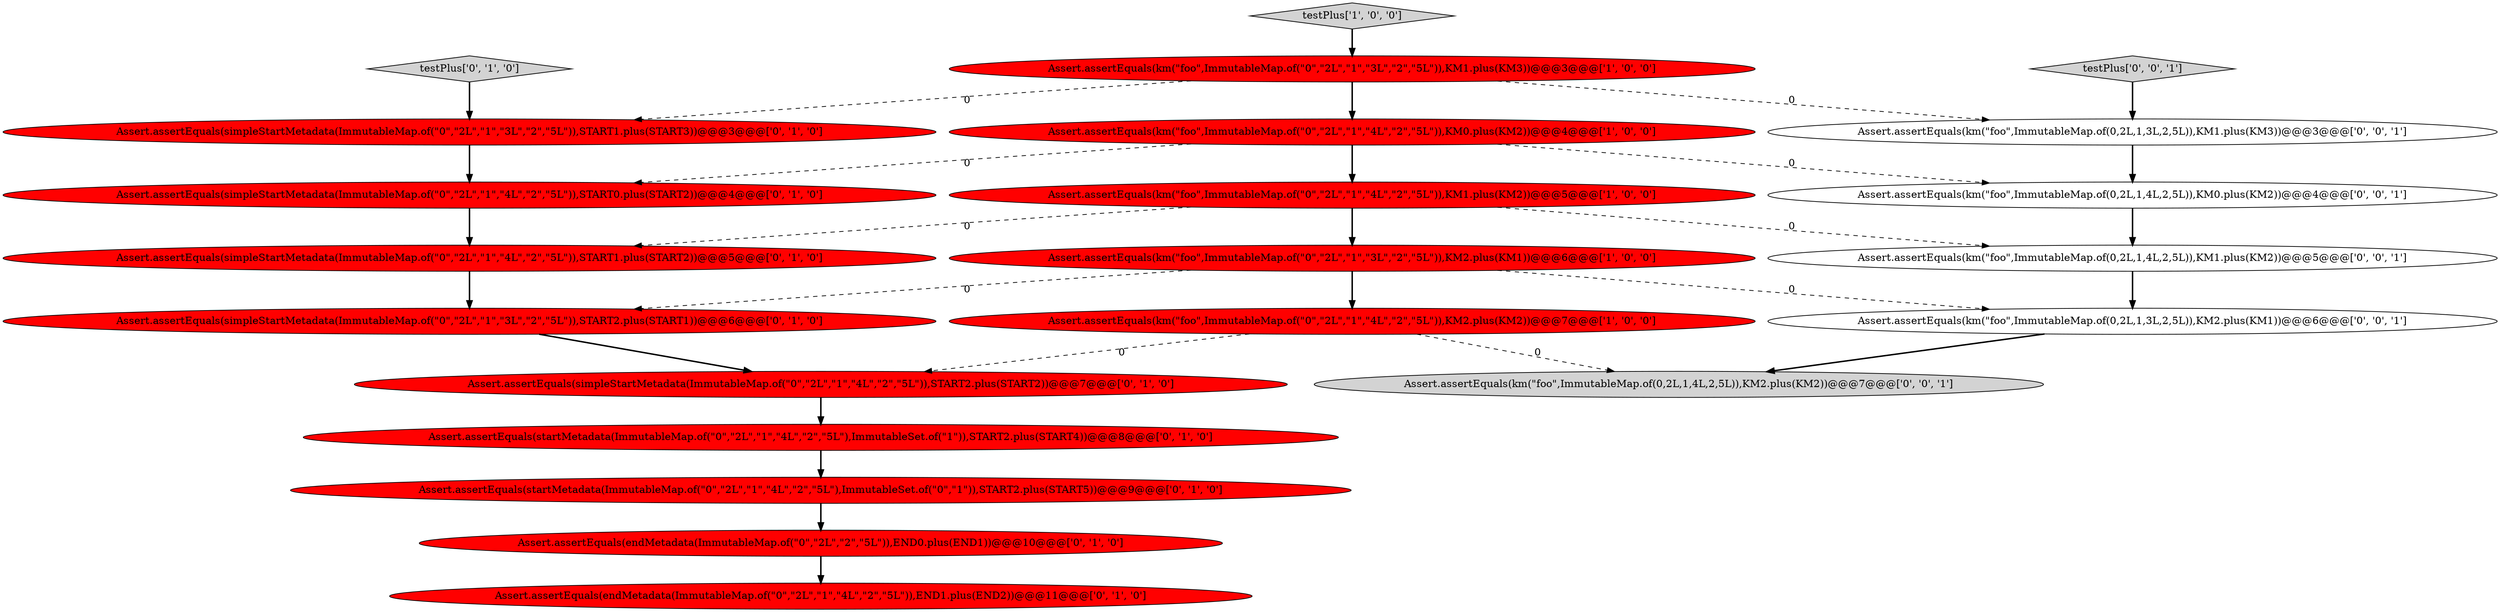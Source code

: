 digraph {
6 [style = filled, label = "Assert.assertEquals(simpleStartMetadata(ImmutableMap.of(\"0\",\"2L\",\"1\",\"3L\",\"2\",\"5L\")),START2.plus(START1))@@@6@@@['0', '1', '0']", fillcolor = red, shape = ellipse image = "AAA1AAABBB2BBB"];
12 [style = filled, label = "Assert.assertEquals(simpleStartMetadata(ImmutableMap.of(\"0\",\"2L\",\"1\",\"3L\",\"2\",\"5L\")),START1.plus(START3))@@@3@@@['0', '1', '0']", fillcolor = red, shape = ellipse image = "AAA1AAABBB2BBB"];
8 [style = filled, label = "testPlus['0', '1', '0']", fillcolor = lightgray, shape = diamond image = "AAA0AAABBB2BBB"];
7 [style = filled, label = "Assert.assertEquals(simpleStartMetadata(ImmutableMap.of(\"0\",\"2L\",\"1\",\"4L\",\"2\",\"5L\")),START2.plus(START2))@@@7@@@['0', '1', '0']", fillcolor = red, shape = ellipse image = "AAA1AAABBB2BBB"];
20 [style = filled, label = "Assert.assertEquals(km(\"foo\",ImmutableMap.of(0,2L,1,4L,2,5L)),KM1.plus(KM2))@@@5@@@['0', '0', '1']", fillcolor = white, shape = ellipse image = "AAA0AAABBB3BBB"];
16 [style = filled, label = "testPlus['0', '0', '1']", fillcolor = lightgray, shape = diamond image = "AAA0AAABBB3BBB"];
9 [style = filled, label = "Assert.assertEquals(endMetadata(ImmutableMap.of(\"0\",\"2L\",\"2\",\"5L\")),END0.plus(END1))@@@10@@@['0', '1', '0']", fillcolor = red, shape = ellipse image = "AAA1AAABBB2BBB"];
5 [style = filled, label = "testPlus['1', '0', '0']", fillcolor = lightgray, shape = diamond image = "AAA0AAABBB1BBB"];
2 [style = filled, label = "Assert.assertEquals(km(\"foo\",ImmutableMap.of(\"0\",\"2L\",\"1\",\"4L\",\"2\",\"5L\")),KM0.plus(KM2))@@@4@@@['1', '0', '0']", fillcolor = red, shape = ellipse image = "AAA1AAABBB1BBB"];
4 [style = filled, label = "Assert.assertEquals(km(\"foo\",ImmutableMap.of(\"0\",\"2L\",\"1\",\"4L\",\"2\",\"5L\")),KM1.plus(KM2))@@@5@@@['1', '0', '0']", fillcolor = red, shape = ellipse image = "AAA1AAABBB1BBB"];
19 [style = filled, label = "Assert.assertEquals(km(\"foo\",ImmutableMap.of(0,2L,1,4L,2,5L)),KM2.plus(KM2))@@@7@@@['0', '0', '1']", fillcolor = lightgray, shape = ellipse image = "AAA0AAABBB3BBB"];
14 [style = filled, label = "Assert.assertEquals(simpleStartMetadata(ImmutableMap.of(\"0\",\"2L\",\"1\",\"4L\",\"2\",\"5L\")),START1.plus(START2))@@@5@@@['0', '1', '0']", fillcolor = red, shape = ellipse image = "AAA1AAABBB2BBB"];
0 [style = filled, label = "Assert.assertEquals(km(\"foo\",ImmutableMap.of(\"0\",\"2L\",\"1\",\"3L\",\"2\",\"5L\")),KM2.plus(KM1))@@@6@@@['1', '0', '0']", fillcolor = red, shape = ellipse image = "AAA1AAABBB1BBB"];
10 [style = filled, label = "Assert.assertEquals(endMetadata(ImmutableMap.of(\"0\",\"2L\",\"1\",\"4L\",\"2\",\"5L\")),END1.plus(END2))@@@11@@@['0', '1', '0']", fillcolor = red, shape = ellipse image = "AAA1AAABBB2BBB"];
18 [style = filled, label = "Assert.assertEquals(km(\"foo\",ImmutableMap.of(0,2L,1,4L,2,5L)),KM0.plus(KM2))@@@4@@@['0', '0', '1']", fillcolor = white, shape = ellipse image = "AAA0AAABBB3BBB"];
17 [style = filled, label = "Assert.assertEquals(km(\"foo\",ImmutableMap.of(0,2L,1,3L,2,5L)),KM2.plus(KM1))@@@6@@@['0', '0', '1']", fillcolor = white, shape = ellipse image = "AAA0AAABBB3BBB"];
3 [style = filled, label = "Assert.assertEquals(km(\"foo\",ImmutableMap.of(\"0\",\"2L\",\"1\",\"3L\",\"2\",\"5L\")),KM1.plus(KM3))@@@3@@@['1', '0', '0']", fillcolor = red, shape = ellipse image = "AAA1AAABBB1BBB"];
1 [style = filled, label = "Assert.assertEquals(km(\"foo\",ImmutableMap.of(\"0\",\"2L\",\"1\",\"4L\",\"2\",\"5L\")),KM2.plus(KM2))@@@7@@@['1', '0', '0']", fillcolor = red, shape = ellipse image = "AAA1AAABBB1BBB"];
13 [style = filled, label = "Assert.assertEquals(startMetadata(ImmutableMap.of(\"0\",\"2L\",\"1\",\"4L\",\"2\",\"5L\"),ImmutableSet.of(\"0\",\"1\")),START2.plus(START5))@@@9@@@['0', '1', '0']", fillcolor = red, shape = ellipse image = "AAA1AAABBB2BBB"];
15 [style = filled, label = "Assert.assertEquals(startMetadata(ImmutableMap.of(\"0\",\"2L\",\"1\",\"4L\",\"2\",\"5L\"),ImmutableSet.of(\"1\")),START2.plus(START4))@@@8@@@['0', '1', '0']", fillcolor = red, shape = ellipse image = "AAA1AAABBB2BBB"];
21 [style = filled, label = "Assert.assertEquals(km(\"foo\",ImmutableMap.of(0,2L,1,3L,2,5L)),KM1.plus(KM3))@@@3@@@['0', '0', '1']", fillcolor = white, shape = ellipse image = "AAA0AAABBB3BBB"];
11 [style = filled, label = "Assert.assertEquals(simpleStartMetadata(ImmutableMap.of(\"0\",\"2L\",\"1\",\"4L\",\"2\",\"5L\")),START0.plus(START2))@@@4@@@['0', '1', '0']", fillcolor = red, shape = ellipse image = "AAA1AAABBB2BBB"];
5->3 [style = bold, label=""];
15->13 [style = bold, label=""];
20->17 [style = bold, label=""];
3->21 [style = dashed, label="0"];
11->14 [style = bold, label=""];
0->6 [style = dashed, label="0"];
1->19 [style = dashed, label="0"];
12->11 [style = bold, label=""];
9->10 [style = bold, label=""];
2->4 [style = bold, label=""];
0->17 [style = dashed, label="0"];
17->19 [style = bold, label=""];
21->18 [style = bold, label=""];
4->0 [style = bold, label=""];
18->20 [style = bold, label=""];
3->12 [style = dashed, label="0"];
3->2 [style = bold, label=""];
4->20 [style = dashed, label="0"];
0->1 [style = bold, label=""];
16->21 [style = bold, label=""];
2->18 [style = dashed, label="0"];
7->15 [style = bold, label=""];
2->11 [style = dashed, label="0"];
4->14 [style = dashed, label="0"];
13->9 [style = bold, label=""];
1->7 [style = dashed, label="0"];
6->7 [style = bold, label=""];
14->6 [style = bold, label=""];
8->12 [style = bold, label=""];
}
